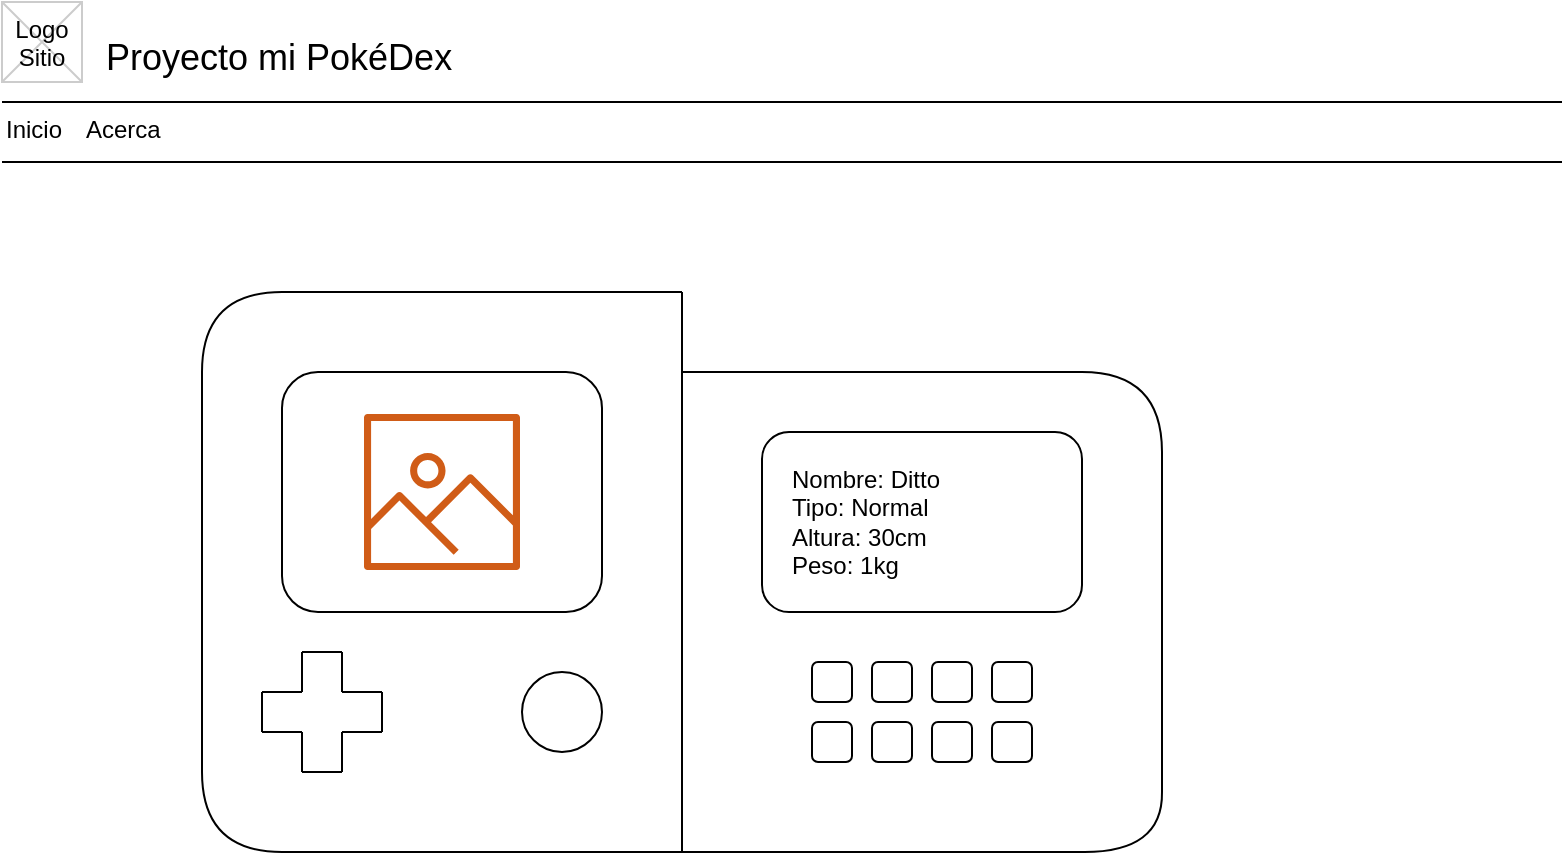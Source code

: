 <mxfile version="14.9.2" type="device"><diagram name="Page-1" id="f1b7ffb7-ca1e-a977-7cf5-a751b3c06c05"><mxGraphModel dx="813" dy="454" grid="1" gridSize="10" guides="1" tooltips="1" connect="1" arrows="1" fold="1" page="1" pageScale="1" pageWidth="826" pageHeight="1169" background="none" math="0" shadow="0"><root><mxCell id="0"/><mxCell id="1" parent="0"/><mxCell id="2" value="Proyecto mi PokéDex" style="text;spacingTop=-5;fontSize=18;fontStyle=0" parent="1" vertex="1"><mxGeometry x="70" y="30" width="230" height="20" as="geometry"/></mxCell><mxCell id="3" value="" style="line;strokeWidth=1" parent="1" vertex="1"><mxGeometry x="20" y="60" width="780" height="10" as="geometry"/></mxCell><mxCell id="4" value="" style="line;strokeWidth=1" parent="1" vertex="1"><mxGeometry x="20" y="90" width="780" height="10" as="geometry"/></mxCell><mxCell id="5" value="Inicio" style="text;spacingTop=-5;" parent="1" vertex="1"><mxGeometry x="20" y="70.0" width="30" height="20" as="geometry"/></mxCell><mxCell id="6" value="Acerca" style="text;spacingTop=-5;" parent="1" vertex="1"><mxGeometry x="60.0" y="70.0" width="30" height="20" as="geometry"/></mxCell><mxCell id="20" value="" style="verticalLabelPosition=bottom;verticalAlign=top;strokeWidth=1;shape=mxgraph.mockup.graphics.iconGrid;strokeColor=#CCCCCC;gridSize=1,1;" parent="1" vertex="1"><mxGeometry x="20" y="15" width="40" height="40" as="geometry"/></mxCell><mxCell id="21" value="Logo&#10;Sitio" style="text;spacingTop=-5;align=center" parent="1" vertex="1"><mxGeometry x="20" y="20" width="40" height="40" as="geometry"/></mxCell><mxCell id="ndcnO9j69XblYogDGyWG-62" value="" style="endArrow=none;html=1;" edge="1" parent="1"><mxGeometry width="50" height="50" relative="1" as="geometry"><mxPoint x="360" y="440" as="sourcePoint"/><mxPoint x="360" y="160" as="targetPoint"/></mxGeometry></mxCell><mxCell id="ndcnO9j69XblYogDGyWG-63" value="" style="endArrow=none;html=1;" edge="1" parent="1"><mxGeometry width="50" height="50" relative="1" as="geometry"><mxPoint x="160" y="160" as="sourcePoint"/><mxPoint x="360" y="160" as="targetPoint"/></mxGeometry></mxCell><mxCell id="ndcnO9j69XblYogDGyWG-65" value="" style="endArrow=none;html=1;edgeStyle=orthogonalEdgeStyle;curved=1;endFill=0;" edge="1" parent="1"><mxGeometry width="50" height="50" relative="1" as="geometry"><mxPoint x="120" y="200" as="sourcePoint"/><mxPoint x="160" y="160" as="targetPoint"/><Array as="points"><mxPoint x="120" y="160"/></Array></mxGeometry></mxCell><mxCell id="ndcnO9j69XblYogDGyWG-68" value="" style="endArrow=none;html=1;" edge="1" parent="1"><mxGeometry width="50" height="50" relative="1" as="geometry"><mxPoint x="160" y="440" as="sourcePoint"/><mxPoint x="360" y="440" as="targetPoint"/></mxGeometry></mxCell><mxCell id="ndcnO9j69XblYogDGyWG-70" value="" style="endArrow=none;html=1;edgeStyle=orthogonalEdgeStyle;curved=1;endFill=0;" edge="1" parent="1"><mxGeometry width="50" height="50" relative="1" as="geometry"><mxPoint x="120" y="400" as="sourcePoint"/><mxPoint x="160" y="440" as="targetPoint"/><Array as="points"><mxPoint x="120" y="440"/></Array></mxGeometry></mxCell><mxCell id="ndcnO9j69XblYogDGyWG-71" value="" style="endArrow=none;html=1;" edge="1" parent="1"><mxGeometry width="50" height="50" relative="1" as="geometry"><mxPoint x="120" y="400" as="sourcePoint"/><mxPoint x="120" y="200" as="targetPoint"/></mxGeometry></mxCell><mxCell id="ndcnO9j69XblYogDGyWG-72" value="" style="rounded=1;whiteSpace=wrap;html=1;" vertex="1" parent="1"><mxGeometry x="160" y="200" width="160" height="120" as="geometry"/></mxCell><mxCell id="ndcnO9j69XblYogDGyWG-74" value="" style="endArrow=none;html=1;strokeColor=#000000;" edge="1" parent="1"><mxGeometry width="50" height="50" relative="1" as="geometry"><mxPoint x="170" y="360" as="sourcePoint"/><mxPoint x="170" y="340" as="targetPoint"/></mxGeometry></mxCell><mxCell id="ndcnO9j69XblYogDGyWG-75" value="" style="endArrow=none;html=1;strokeColor=#000000;" edge="1" parent="1"><mxGeometry width="50" height="50" relative="1" as="geometry"><mxPoint x="170" y="340" as="sourcePoint"/><mxPoint x="190" y="340" as="targetPoint"/></mxGeometry></mxCell><mxCell id="ndcnO9j69XblYogDGyWG-79" value="" style="endArrow=none;html=1;strokeColor=#000000;" edge="1" parent="1"><mxGeometry width="50" height="50" relative="1" as="geometry"><mxPoint x="190" y="360" as="sourcePoint"/><mxPoint x="190" y="340" as="targetPoint"/></mxGeometry></mxCell><mxCell id="ndcnO9j69XblYogDGyWG-83" value="" style="group;rotation=90;" vertex="1" connectable="0" parent="1"><mxGeometry x="190" y="360.0" width="20" height="20" as="geometry"/></mxCell><mxCell id="ndcnO9j69XblYogDGyWG-80" value="" style="endArrow=none;html=1;strokeColor=#000000;" edge="1" parent="ndcnO9j69XblYogDGyWG-83"><mxGeometry width="50" height="50" relative="1" as="geometry"><mxPoint as="sourcePoint"/><mxPoint x="20" as="targetPoint"/></mxGeometry></mxCell><mxCell id="ndcnO9j69XblYogDGyWG-81" value="" style="endArrow=none;html=1;strokeColor=#000000;" edge="1" parent="ndcnO9j69XblYogDGyWG-83"><mxGeometry width="50" height="50" relative="1" as="geometry"><mxPoint x="20" as="sourcePoint"/><mxPoint x="20" y="20" as="targetPoint"/></mxGeometry></mxCell><mxCell id="ndcnO9j69XblYogDGyWG-82" value="" style="endArrow=none;html=1;strokeColor=#000000;" edge="1" parent="ndcnO9j69XblYogDGyWG-83"><mxGeometry width="50" height="50" relative="1" as="geometry"><mxPoint y="20" as="sourcePoint"/><mxPoint x="20" y="20" as="targetPoint"/></mxGeometry></mxCell><mxCell id="ndcnO9j69XblYogDGyWG-84" value="" style="group;rotation=-180;" vertex="1" connectable="0" parent="1"><mxGeometry x="170" y="380.0" width="20" height="20" as="geometry"/></mxCell><mxCell id="ndcnO9j69XblYogDGyWG-85" value="" style="endArrow=none;html=1;strokeColor=#000000;" edge="1" parent="ndcnO9j69XblYogDGyWG-84"><mxGeometry width="50" height="50" relative="1" as="geometry"><mxPoint x="20" as="sourcePoint"/><mxPoint x="20" y="20" as="targetPoint"/></mxGeometry></mxCell><mxCell id="ndcnO9j69XblYogDGyWG-86" value="" style="endArrow=none;html=1;strokeColor=#000000;" edge="1" parent="ndcnO9j69XblYogDGyWG-84"><mxGeometry width="50" height="50" relative="1" as="geometry"><mxPoint x="20" y="20" as="sourcePoint"/><mxPoint y="20" as="targetPoint"/></mxGeometry></mxCell><mxCell id="ndcnO9j69XblYogDGyWG-87" value="" style="endArrow=none;html=1;strokeColor=#000000;" edge="1" parent="ndcnO9j69XblYogDGyWG-84"><mxGeometry width="50" height="50" relative="1" as="geometry"><mxPoint as="sourcePoint"/><mxPoint y="20" as="targetPoint"/></mxGeometry></mxCell><mxCell id="ndcnO9j69XblYogDGyWG-88" value="" style="group;rotation=-90;" vertex="1" connectable="0" parent="1"><mxGeometry x="150" y="360.0" width="20" height="20" as="geometry"/></mxCell><mxCell id="ndcnO9j69XblYogDGyWG-89" value="" style="endArrow=none;html=1;strokeColor=#000000;" edge="1" parent="ndcnO9j69XblYogDGyWG-88"><mxGeometry width="50" height="50" relative="1" as="geometry"><mxPoint x="20" y="20" as="sourcePoint"/><mxPoint y="20" as="targetPoint"/></mxGeometry></mxCell><mxCell id="ndcnO9j69XblYogDGyWG-90" value="" style="endArrow=none;html=1;strokeColor=#000000;" edge="1" parent="ndcnO9j69XblYogDGyWG-88"><mxGeometry width="50" height="50" relative="1" as="geometry"><mxPoint y="20" as="sourcePoint"/><mxPoint as="targetPoint"/></mxGeometry></mxCell><mxCell id="ndcnO9j69XblYogDGyWG-91" value="" style="endArrow=none;html=1;strokeColor=#000000;" edge="1" parent="ndcnO9j69XblYogDGyWG-88"><mxGeometry width="50" height="50" relative="1" as="geometry"><mxPoint x="20" as="sourcePoint"/><mxPoint as="targetPoint"/></mxGeometry></mxCell><mxCell id="ndcnO9j69XblYogDGyWG-92" value="" style="ellipse;whiteSpace=wrap;html=1;aspect=fixed;" vertex="1" parent="1"><mxGeometry x="280" y="350" width="40" height="40" as="geometry"/></mxCell><mxCell id="ndcnO9j69XblYogDGyWG-93" value="" style="endArrow=none;html=1;strokeColor=#000000;" edge="1" parent="1"><mxGeometry width="50" height="50" relative="1" as="geometry"><mxPoint x="360" y="200" as="sourcePoint"/><mxPoint x="560" y="200" as="targetPoint"/></mxGeometry></mxCell><mxCell id="ndcnO9j69XblYogDGyWG-102" value="" style="endArrow=none;html=1;edgeStyle=orthogonalEdgeStyle;curved=1;endFill=0;" edge="1" parent="1"><mxGeometry width="50" height="50" relative="1" as="geometry"><mxPoint x="600" y="240" as="sourcePoint"/><mxPoint x="560" y="200" as="targetPoint"/><Array as="points"><mxPoint x="600" y="200"/></Array></mxGeometry></mxCell><mxCell id="ndcnO9j69XblYogDGyWG-105" value="" style="endArrow=none;html=1;strokeColor=#000000;" edge="1" parent="1"><mxGeometry width="50" height="50" relative="1" as="geometry"><mxPoint x="360" y="440.0" as="sourcePoint"/><mxPoint x="560" y="440.0" as="targetPoint"/></mxGeometry></mxCell><mxCell id="ndcnO9j69XblYogDGyWG-106" value="" style="endArrow=none;html=1;edgeStyle=orthogonalEdgeStyle;curved=1;endFill=0;" edge="1" parent="1"><mxGeometry width="50" height="50" relative="1" as="geometry"><mxPoint x="560" y="440" as="sourcePoint"/><mxPoint x="600" y="410" as="targetPoint"/></mxGeometry></mxCell><mxCell id="ndcnO9j69XblYogDGyWG-107" value="" style="endArrow=none;html=1;strokeColor=#000000;" edge="1" parent="1"><mxGeometry width="50" height="50" relative="1" as="geometry"><mxPoint x="600" y="410" as="sourcePoint"/><mxPoint x="600" y="240" as="targetPoint"/></mxGeometry></mxCell><mxCell id="ndcnO9j69XblYogDGyWG-108" value="" style="rounded=1;whiteSpace=wrap;html=1;" vertex="1" parent="1"><mxGeometry x="400" y="230" width="160" height="90" as="geometry"/></mxCell><mxCell id="ndcnO9j69XblYogDGyWG-111" value="" style="rounded=1;whiteSpace=wrap;html=1;" vertex="1" parent="1"><mxGeometry x="425" y="345" width="20" height="20" as="geometry"/></mxCell><mxCell id="ndcnO9j69XblYogDGyWG-112" value="" style="rounded=1;whiteSpace=wrap;html=1;" vertex="1" parent="1"><mxGeometry x="455" y="345" width="20" height="20" as="geometry"/></mxCell><mxCell id="ndcnO9j69XblYogDGyWG-114" value="" style="rounded=1;whiteSpace=wrap;html=1;" vertex="1" parent="1"><mxGeometry x="485" y="345" width="20" height="20" as="geometry"/></mxCell><mxCell id="ndcnO9j69XblYogDGyWG-115" value="" style="rounded=1;whiteSpace=wrap;html=1;" vertex="1" parent="1"><mxGeometry x="515" y="345" width="20" height="20" as="geometry"/></mxCell><mxCell id="ndcnO9j69XblYogDGyWG-117" value="" style="rounded=1;whiteSpace=wrap;html=1;" vertex="1" parent="1"><mxGeometry x="425" y="375" width="20" height="20" as="geometry"/></mxCell><mxCell id="ndcnO9j69XblYogDGyWG-118" value="" style="rounded=1;whiteSpace=wrap;html=1;" vertex="1" parent="1"><mxGeometry x="455" y="375" width="20" height="20" as="geometry"/></mxCell><mxCell id="ndcnO9j69XblYogDGyWG-119" value="" style="rounded=1;whiteSpace=wrap;html=1;" vertex="1" parent="1"><mxGeometry x="485" y="375" width="20" height="20" as="geometry"/></mxCell><mxCell id="ndcnO9j69XblYogDGyWG-120" value="" style="rounded=1;whiteSpace=wrap;html=1;" vertex="1" parent="1"><mxGeometry x="515" y="375" width="20" height="20" as="geometry"/></mxCell><mxCell id="ndcnO9j69XblYogDGyWG-121" value="" style="outlineConnect=0;fontColor=#232F3E;gradientColor=none;fillColor=#D05C17;strokeColor=none;dashed=0;verticalLabelPosition=bottom;verticalAlign=top;align=center;html=1;fontSize=12;fontStyle=0;aspect=fixed;pointerEvents=1;shape=mxgraph.aws4.container_registry_image;" vertex="1" parent="1"><mxGeometry x="201" y="221" width="78" height="78" as="geometry"/></mxCell><mxCell id="ndcnO9j69XblYogDGyWG-122" value="Nombre: Ditto&lt;br&gt;Tipo: Normal&lt;br&gt;Altura: 30cm&lt;br&gt;Peso: 1kg" style="text;html=1;strokeColor=none;fillColor=none;align=left;verticalAlign=middle;whiteSpace=wrap;rounded=0;fontStyle=0" vertex="1" parent="1"><mxGeometry x="413" y="255" width="180" height="40" as="geometry"/></mxCell></root></mxGraphModel></diagram></mxfile>